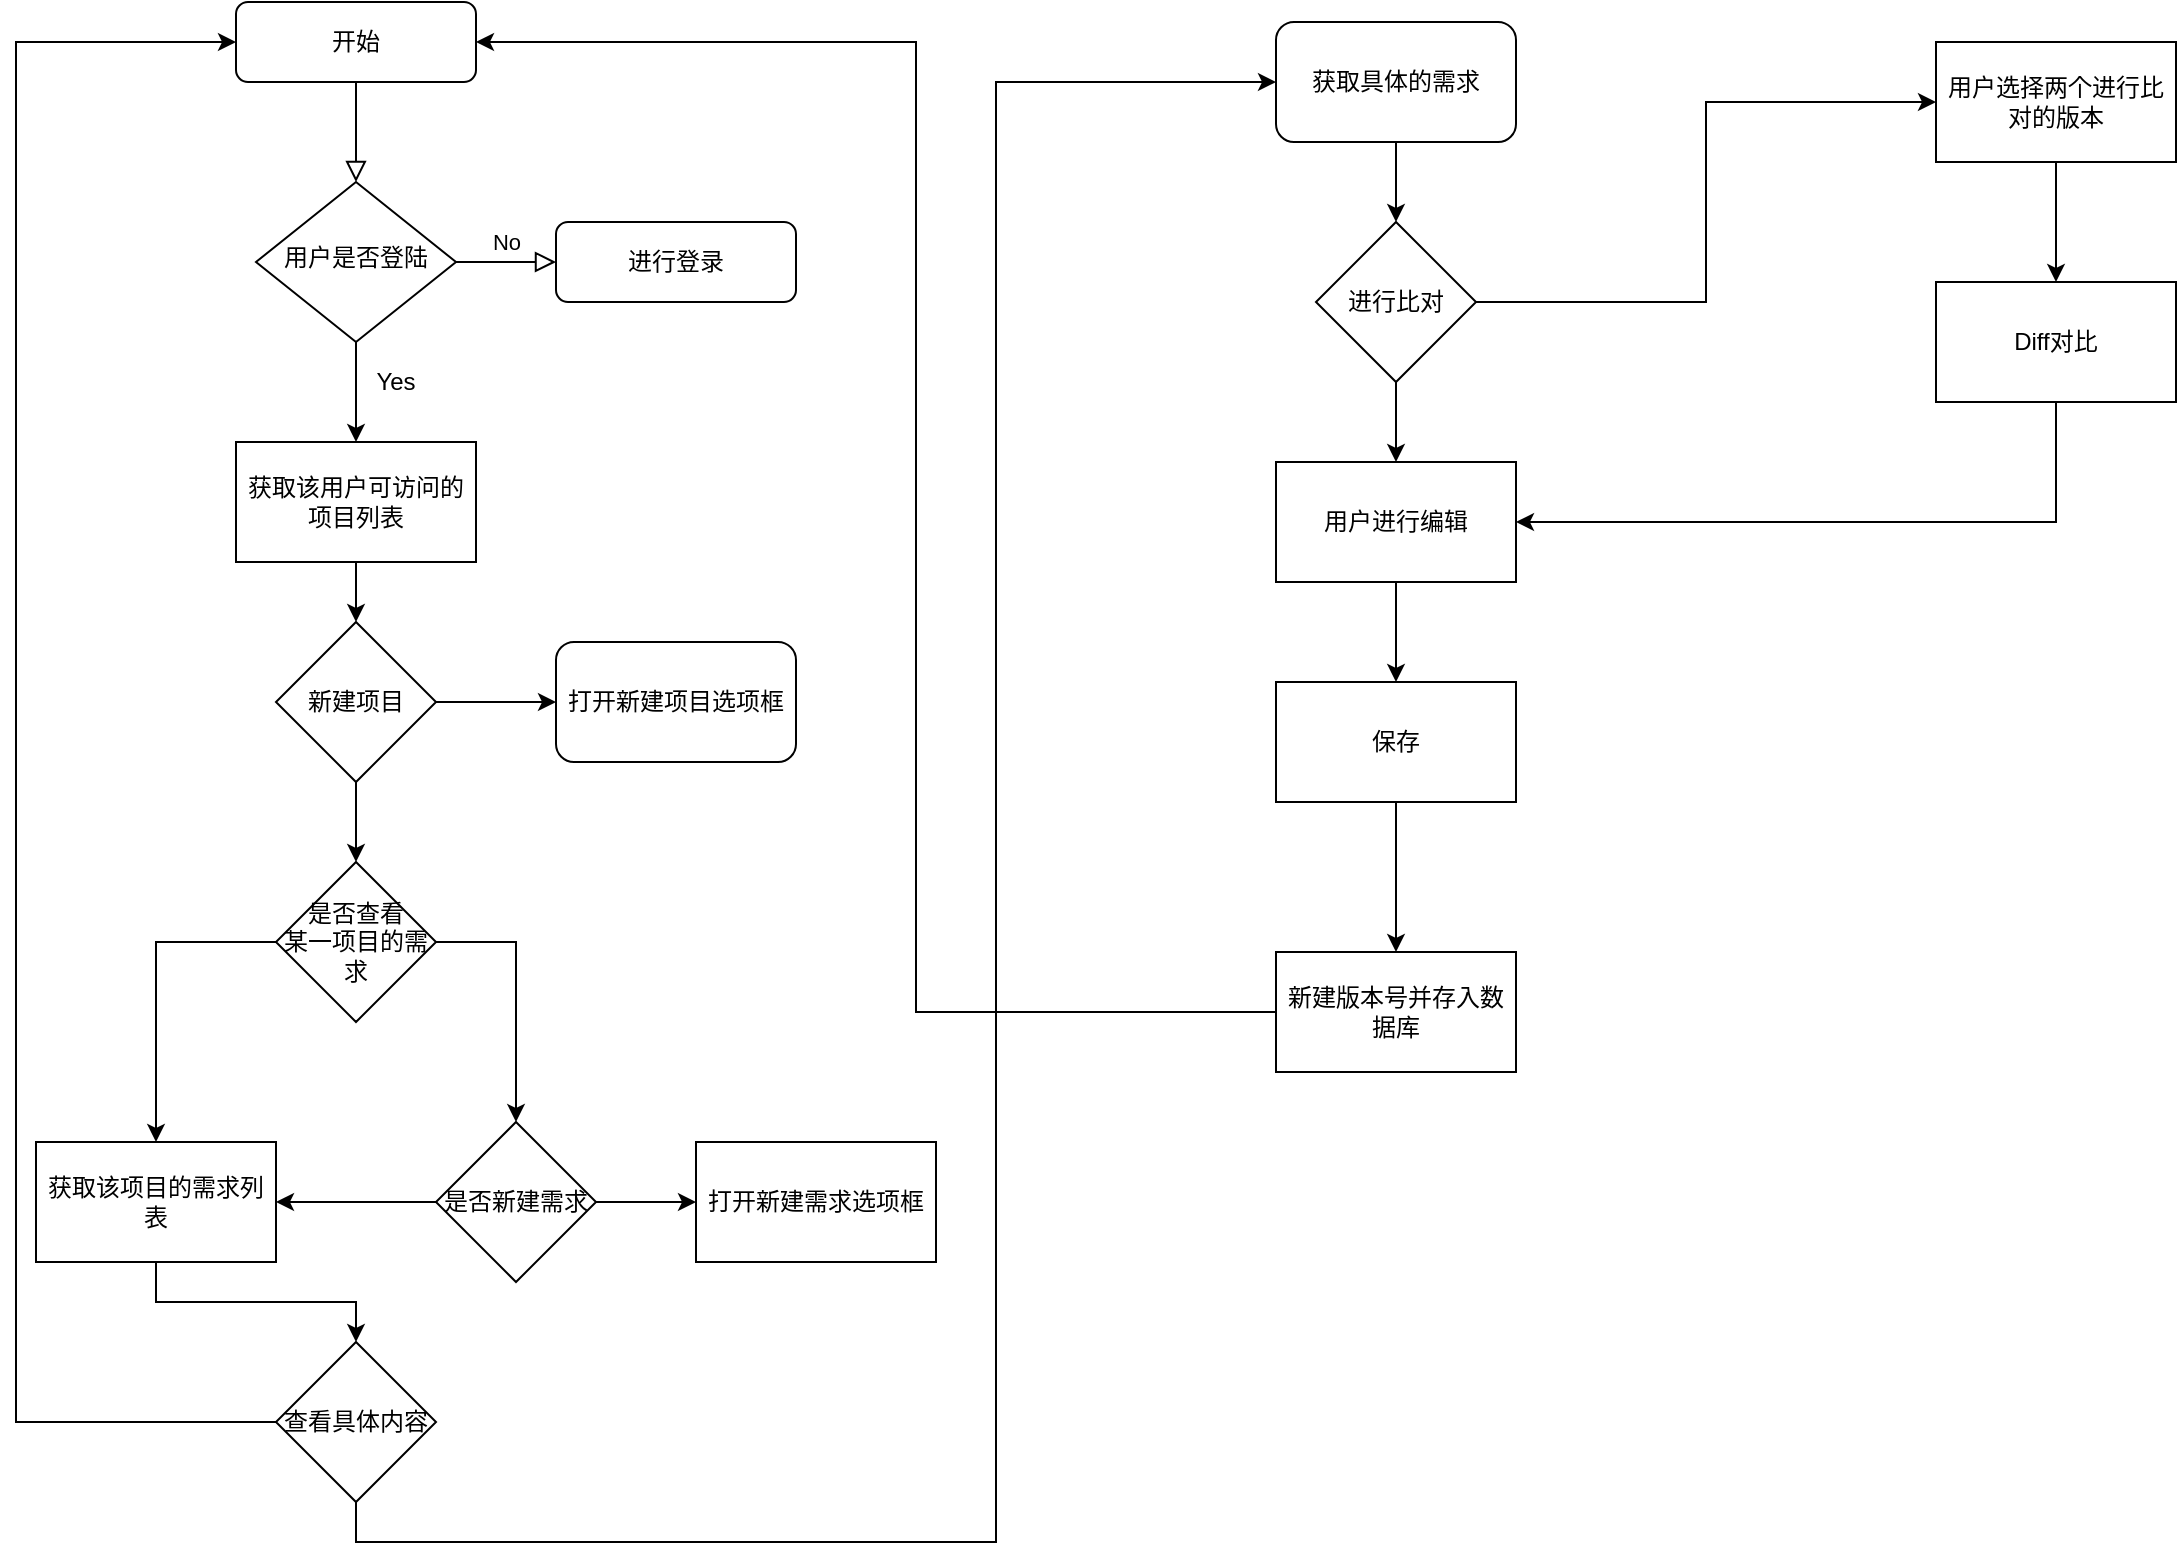 <mxfile version="13.9.9" type="device"><diagram id="C5RBs43oDa-KdzZeNtuy" name="Page-1"><mxGraphModel dx="1458" dy="710" grid="1" gridSize="10" guides="1" tooltips="1" connect="1" arrows="1" fold="1" page="1" pageScale="1" pageWidth="827" pageHeight="1169" math="0" shadow="0"><root><mxCell id="WIyWlLk6GJQsqaUBKTNV-0"/><mxCell id="WIyWlLk6GJQsqaUBKTNV-1" parent="WIyWlLk6GJQsqaUBKTNV-0"/><mxCell id="WIyWlLk6GJQsqaUBKTNV-2" value="" style="rounded=0;html=1;jettySize=auto;orthogonalLoop=1;fontSize=11;endArrow=block;endFill=0;endSize=8;strokeWidth=1;shadow=0;labelBackgroundColor=none;edgeStyle=orthogonalEdgeStyle;" parent="WIyWlLk6GJQsqaUBKTNV-1" source="WIyWlLk6GJQsqaUBKTNV-3" target="WIyWlLk6GJQsqaUBKTNV-6" edge="1"><mxGeometry relative="1" as="geometry"/></mxCell><mxCell id="WIyWlLk6GJQsqaUBKTNV-3" value="开始" style="rounded=1;whiteSpace=wrap;html=1;fontSize=12;glass=0;strokeWidth=1;shadow=0;" parent="WIyWlLk6GJQsqaUBKTNV-1" vertex="1"><mxGeometry x="160" y="80" width="120" height="40" as="geometry"/></mxCell><mxCell id="WIyWlLk6GJQsqaUBKTNV-5" value="No" style="edgeStyle=orthogonalEdgeStyle;rounded=0;html=1;jettySize=auto;orthogonalLoop=1;fontSize=11;endArrow=block;endFill=0;endSize=8;strokeWidth=1;shadow=0;labelBackgroundColor=none;" parent="WIyWlLk6GJQsqaUBKTNV-1" source="WIyWlLk6GJQsqaUBKTNV-6" target="WIyWlLk6GJQsqaUBKTNV-7" edge="1"><mxGeometry y="10" relative="1" as="geometry"><mxPoint as="offset"/></mxGeometry></mxCell><mxCell id="ZEfFBZbcAJO4xfevI0zD-11" value="&lt;br&gt;" style="edgeStyle=orthogonalEdgeStyle;rounded=0;orthogonalLoop=1;jettySize=auto;html=1;exitX=0.5;exitY=1;exitDx=0;exitDy=0;entryX=0.5;entryY=0;entryDx=0;entryDy=0;" edge="1" parent="WIyWlLk6GJQsqaUBKTNV-1" source="WIyWlLk6GJQsqaUBKTNV-6" target="ZEfFBZbcAJO4xfevI0zD-0"><mxGeometry relative="1" as="geometry"/></mxCell><mxCell id="WIyWlLk6GJQsqaUBKTNV-6" value="用户是否登陆" style="rhombus;whiteSpace=wrap;html=1;shadow=0;fontFamily=Helvetica;fontSize=12;align=center;strokeWidth=1;spacing=6;spacingTop=-4;" parent="WIyWlLk6GJQsqaUBKTNV-1" vertex="1"><mxGeometry x="170" y="170" width="100" height="80" as="geometry"/></mxCell><mxCell id="WIyWlLk6GJQsqaUBKTNV-7" value="进行登录" style="rounded=1;whiteSpace=wrap;html=1;fontSize=12;glass=0;strokeWidth=1;shadow=0;" parent="WIyWlLk6GJQsqaUBKTNV-1" vertex="1"><mxGeometry x="320" y="190" width="120" height="40" as="geometry"/></mxCell><mxCell id="ZEfFBZbcAJO4xfevI0zD-10" style="edgeStyle=orthogonalEdgeStyle;rounded=0;orthogonalLoop=1;jettySize=auto;html=1;exitX=0.5;exitY=1;exitDx=0;exitDy=0;entryX=0.5;entryY=0;entryDx=0;entryDy=0;" edge="1" parent="WIyWlLk6GJQsqaUBKTNV-1" source="ZEfFBZbcAJO4xfevI0zD-0" target="ZEfFBZbcAJO4xfevI0zD-4"><mxGeometry relative="1" as="geometry"/></mxCell><mxCell id="ZEfFBZbcAJO4xfevI0zD-0" value="获取该用户可访问的&lt;br&gt;项目列表" style="rounded=0;whiteSpace=wrap;html=1;" vertex="1" parent="WIyWlLk6GJQsqaUBKTNV-1"><mxGeometry x="160" y="300" width="120" height="60" as="geometry"/></mxCell><mxCell id="ZEfFBZbcAJO4xfevI0zD-19" style="edgeStyle=orthogonalEdgeStyle;rounded=0;orthogonalLoop=1;jettySize=auto;html=1;exitX=0.5;exitY=1;exitDx=0;exitDy=0;entryX=0.5;entryY=0;entryDx=0;entryDy=0;" edge="1" parent="WIyWlLk6GJQsqaUBKTNV-1" source="ZEfFBZbcAJO4xfevI0zD-1" target="ZEfFBZbcAJO4xfevI0zD-2"><mxGeometry relative="1" as="geometry"><Array as="points"><mxPoint x="220" y="550"/><mxPoint x="120" y="550"/></Array></mxGeometry></mxCell><mxCell id="ZEfFBZbcAJO4xfevI0zD-21" style="edgeStyle=orthogonalEdgeStyle;rounded=0;orthogonalLoop=1;jettySize=auto;html=1;exitX=1;exitY=0.5;exitDx=0;exitDy=0;entryX=0.5;entryY=0;entryDx=0;entryDy=0;" edge="1" parent="WIyWlLk6GJQsqaUBKTNV-1" source="ZEfFBZbcAJO4xfevI0zD-1" target="ZEfFBZbcAJO4xfevI0zD-6"><mxGeometry relative="1" as="geometry"/></mxCell><mxCell id="ZEfFBZbcAJO4xfevI0zD-1" value="是否查看&lt;br&gt;某一项目的需求" style="rhombus;whiteSpace=wrap;html=1;" vertex="1" parent="WIyWlLk6GJQsqaUBKTNV-1"><mxGeometry x="180" y="510" width="80" height="80" as="geometry"/></mxCell><mxCell id="ZEfFBZbcAJO4xfevI0zD-26" style="edgeStyle=orthogonalEdgeStyle;rounded=0;orthogonalLoop=1;jettySize=auto;html=1;" edge="1" parent="WIyWlLk6GJQsqaUBKTNV-1" source="ZEfFBZbcAJO4xfevI0zD-2" target="ZEfFBZbcAJO4xfevI0zD-3"><mxGeometry relative="1" as="geometry"/></mxCell><mxCell id="ZEfFBZbcAJO4xfevI0zD-2" value="获取该项目的需求列表" style="rounded=0;whiteSpace=wrap;html=1;" vertex="1" parent="WIyWlLk6GJQsqaUBKTNV-1"><mxGeometry x="60" y="650" width="120" height="60" as="geometry"/></mxCell><mxCell id="ZEfFBZbcAJO4xfevI0zD-28" style="edgeStyle=orthogonalEdgeStyle;rounded=0;orthogonalLoop=1;jettySize=auto;html=1;exitX=0;exitY=0.5;exitDx=0;exitDy=0;entryX=0;entryY=0.5;entryDx=0;entryDy=0;" edge="1" parent="WIyWlLk6GJQsqaUBKTNV-1" source="ZEfFBZbcAJO4xfevI0zD-3" target="WIyWlLk6GJQsqaUBKTNV-3"><mxGeometry relative="1" as="geometry"><Array as="points"><mxPoint x="50" y="790"/><mxPoint x="50" y="100"/></Array></mxGeometry></mxCell><mxCell id="ZEfFBZbcAJO4xfevI0zD-29" style="edgeStyle=orthogonalEdgeStyle;rounded=0;orthogonalLoop=1;jettySize=auto;html=1;exitX=0.5;exitY=1;exitDx=0;exitDy=0;entryX=0;entryY=0.5;entryDx=0;entryDy=0;" edge="1" parent="WIyWlLk6GJQsqaUBKTNV-1" source="ZEfFBZbcAJO4xfevI0zD-3" target="ZEfFBZbcAJO4xfevI0zD-8"><mxGeometry relative="1" as="geometry"><Array as="points"><mxPoint x="220" y="850"/><mxPoint x="540" y="850"/><mxPoint x="540" y="120"/></Array></mxGeometry></mxCell><mxCell id="ZEfFBZbcAJO4xfevI0zD-3" value="查看具体内容" style="rhombus;whiteSpace=wrap;html=1;" vertex="1" parent="WIyWlLk6GJQsqaUBKTNV-1"><mxGeometry x="180" y="750" width="80" height="80" as="geometry"/></mxCell><mxCell id="ZEfFBZbcAJO4xfevI0zD-17" style="edgeStyle=orthogonalEdgeStyle;rounded=0;orthogonalLoop=1;jettySize=auto;html=1;exitX=1;exitY=0.5;exitDx=0;exitDy=0;entryX=0;entryY=0.5;entryDx=0;entryDy=0;" edge="1" parent="WIyWlLk6GJQsqaUBKTNV-1" source="ZEfFBZbcAJO4xfevI0zD-4" target="ZEfFBZbcAJO4xfevI0zD-5"><mxGeometry relative="1" as="geometry"/></mxCell><mxCell id="ZEfFBZbcAJO4xfevI0zD-18" style="edgeStyle=orthogonalEdgeStyle;rounded=0;orthogonalLoop=1;jettySize=auto;html=1;exitX=0.5;exitY=1;exitDx=0;exitDy=0;entryX=0.5;entryY=0;entryDx=0;entryDy=0;" edge="1" parent="WIyWlLk6GJQsqaUBKTNV-1" source="ZEfFBZbcAJO4xfevI0zD-4" target="ZEfFBZbcAJO4xfevI0zD-1"><mxGeometry relative="1" as="geometry"/></mxCell><mxCell id="ZEfFBZbcAJO4xfevI0zD-4" value="新建项目" style="rhombus;whiteSpace=wrap;html=1;" vertex="1" parent="WIyWlLk6GJQsqaUBKTNV-1"><mxGeometry x="180" y="390" width="80" height="80" as="geometry"/></mxCell><mxCell id="ZEfFBZbcAJO4xfevI0zD-5" value="打开新建项目选项框" style="rounded=1;whiteSpace=wrap;html=1;" vertex="1" parent="WIyWlLk6GJQsqaUBKTNV-1"><mxGeometry x="320" y="400" width="120" height="60" as="geometry"/></mxCell><mxCell id="ZEfFBZbcAJO4xfevI0zD-22" style="edgeStyle=orthogonalEdgeStyle;rounded=0;orthogonalLoop=1;jettySize=auto;html=1;entryX=0;entryY=0.5;entryDx=0;entryDy=0;" edge="1" parent="WIyWlLk6GJQsqaUBKTNV-1" source="ZEfFBZbcAJO4xfevI0zD-6" target="ZEfFBZbcAJO4xfevI0zD-7"><mxGeometry relative="1" as="geometry"/></mxCell><mxCell id="ZEfFBZbcAJO4xfevI0zD-25" style="edgeStyle=orthogonalEdgeStyle;rounded=0;orthogonalLoop=1;jettySize=auto;html=1;" edge="1" parent="WIyWlLk6GJQsqaUBKTNV-1" source="ZEfFBZbcAJO4xfevI0zD-6" target="ZEfFBZbcAJO4xfevI0zD-2"><mxGeometry relative="1" as="geometry"/></mxCell><mxCell id="ZEfFBZbcAJO4xfevI0zD-6" value="是否新建需求" style="rhombus;whiteSpace=wrap;html=1;" vertex="1" parent="WIyWlLk6GJQsqaUBKTNV-1"><mxGeometry x="260" y="640" width="80" height="80" as="geometry"/></mxCell><mxCell id="ZEfFBZbcAJO4xfevI0zD-7" value="打开新建需求选项框" style="rounded=0;whiteSpace=wrap;html=1;" vertex="1" parent="WIyWlLk6GJQsqaUBKTNV-1"><mxGeometry x="390" y="650" width="120" height="60" as="geometry"/></mxCell><mxCell id="ZEfFBZbcAJO4xfevI0zD-35" style="edgeStyle=orthogonalEdgeStyle;rounded=0;orthogonalLoop=1;jettySize=auto;html=1;exitX=0.5;exitY=1;exitDx=0;exitDy=0;entryX=0.5;entryY=0;entryDx=0;entryDy=0;" edge="1" parent="WIyWlLk6GJQsqaUBKTNV-1" source="ZEfFBZbcAJO4xfevI0zD-8" target="ZEfFBZbcAJO4xfevI0zD-30"><mxGeometry relative="1" as="geometry"/></mxCell><mxCell id="ZEfFBZbcAJO4xfevI0zD-8" value="获取具体的需求" style="rounded=1;whiteSpace=wrap;html=1;" vertex="1" parent="WIyWlLk6GJQsqaUBKTNV-1"><mxGeometry x="680" y="90" width="120" height="60" as="geometry"/></mxCell><mxCell id="ZEfFBZbcAJO4xfevI0zD-14" value="Yes&lt;br&gt;" style="text;html=1;strokeColor=none;fillColor=none;align=center;verticalAlign=middle;whiteSpace=wrap;rounded=0;" vertex="1" parent="WIyWlLk6GJQsqaUBKTNV-1"><mxGeometry x="220" y="260" width="40" height="20" as="geometry"/></mxCell><mxCell id="ZEfFBZbcAJO4xfevI0zD-34" style="edgeStyle=orthogonalEdgeStyle;rounded=0;orthogonalLoop=1;jettySize=auto;html=1;entryX=0;entryY=0.5;entryDx=0;entryDy=0;" edge="1" parent="WIyWlLk6GJQsqaUBKTNV-1" source="ZEfFBZbcAJO4xfevI0zD-30" target="ZEfFBZbcAJO4xfevI0zD-32"><mxGeometry relative="1" as="geometry"/></mxCell><mxCell id="ZEfFBZbcAJO4xfevI0zD-36" style="edgeStyle=orthogonalEdgeStyle;rounded=0;orthogonalLoop=1;jettySize=auto;html=1;exitX=0.5;exitY=1;exitDx=0;exitDy=0;entryX=0.5;entryY=0;entryDx=0;entryDy=0;" edge="1" parent="WIyWlLk6GJQsqaUBKTNV-1" source="ZEfFBZbcAJO4xfevI0zD-30" target="ZEfFBZbcAJO4xfevI0zD-31"><mxGeometry relative="1" as="geometry"/></mxCell><mxCell id="ZEfFBZbcAJO4xfevI0zD-30" value="进行比对" style="rhombus;whiteSpace=wrap;html=1;" vertex="1" parent="WIyWlLk6GJQsqaUBKTNV-1"><mxGeometry x="700" y="190" width="80" height="80" as="geometry"/></mxCell><mxCell id="ZEfFBZbcAJO4xfevI0zD-42" style="edgeStyle=orthogonalEdgeStyle;rounded=0;orthogonalLoop=1;jettySize=auto;html=1;entryX=0.5;entryY=0;entryDx=0;entryDy=0;" edge="1" parent="WIyWlLk6GJQsqaUBKTNV-1" source="ZEfFBZbcAJO4xfevI0zD-31" target="ZEfFBZbcAJO4xfevI0zD-39"><mxGeometry relative="1" as="geometry"/></mxCell><mxCell id="ZEfFBZbcAJO4xfevI0zD-31" value="用户进行编辑" style="rounded=0;whiteSpace=wrap;html=1;" vertex="1" parent="WIyWlLk6GJQsqaUBKTNV-1"><mxGeometry x="680" y="310" width="120" height="60" as="geometry"/></mxCell><mxCell id="ZEfFBZbcAJO4xfevI0zD-37" style="edgeStyle=orthogonalEdgeStyle;rounded=0;orthogonalLoop=1;jettySize=auto;html=1;entryX=0.5;entryY=0;entryDx=0;entryDy=0;" edge="1" parent="WIyWlLk6GJQsqaUBKTNV-1" source="ZEfFBZbcAJO4xfevI0zD-32" target="ZEfFBZbcAJO4xfevI0zD-33"><mxGeometry relative="1" as="geometry"/></mxCell><mxCell id="ZEfFBZbcAJO4xfevI0zD-32" value="用户选择两个进行比对的版本" style="rounded=0;whiteSpace=wrap;html=1;" vertex="1" parent="WIyWlLk6GJQsqaUBKTNV-1"><mxGeometry x="1010" y="100" width="120" height="60" as="geometry"/></mxCell><mxCell id="ZEfFBZbcAJO4xfevI0zD-38" style="edgeStyle=orthogonalEdgeStyle;rounded=0;orthogonalLoop=1;jettySize=auto;html=1;entryX=1;entryY=0.5;entryDx=0;entryDy=0;" edge="1" parent="WIyWlLk6GJQsqaUBKTNV-1" source="ZEfFBZbcAJO4xfevI0zD-33" target="ZEfFBZbcAJO4xfevI0zD-31"><mxGeometry relative="1" as="geometry"><Array as="points"><mxPoint x="1070" y="340"/></Array></mxGeometry></mxCell><mxCell id="ZEfFBZbcAJO4xfevI0zD-33" value="Diff对比" style="rounded=0;whiteSpace=wrap;html=1;" vertex="1" parent="WIyWlLk6GJQsqaUBKTNV-1"><mxGeometry x="1010" y="220" width="120" height="60" as="geometry"/></mxCell><mxCell id="ZEfFBZbcAJO4xfevI0zD-41" style="edgeStyle=orthogonalEdgeStyle;rounded=0;orthogonalLoop=1;jettySize=auto;html=1;" edge="1" parent="WIyWlLk6GJQsqaUBKTNV-1" source="ZEfFBZbcAJO4xfevI0zD-39" target="ZEfFBZbcAJO4xfevI0zD-40"><mxGeometry relative="1" as="geometry"/></mxCell><mxCell id="ZEfFBZbcAJO4xfevI0zD-39" value="保存" style="rounded=0;whiteSpace=wrap;html=1;" vertex="1" parent="WIyWlLk6GJQsqaUBKTNV-1"><mxGeometry x="680" y="420" width="120" height="60" as="geometry"/></mxCell><mxCell id="ZEfFBZbcAJO4xfevI0zD-43" style="edgeStyle=orthogonalEdgeStyle;rounded=0;orthogonalLoop=1;jettySize=auto;html=1;entryX=1;entryY=0.5;entryDx=0;entryDy=0;" edge="1" parent="WIyWlLk6GJQsqaUBKTNV-1" source="ZEfFBZbcAJO4xfevI0zD-40" target="WIyWlLk6GJQsqaUBKTNV-3"><mxGeometry relative="1" as="geometry"><Array as="points"><mxPoint x="500" y="585"/><mxPoint x="500" y="100"/></Array></mxGeometry></mxCell><mxCell id="ZEfFBZbcAJO4xfevI0zD-40" value="新建版本号并存入数据库" style="rounded=0;whiteSpace=wrap;html=1;" vertex="1" parent="WIyWlLk6GJQsqaUBKTNV-1"><mxGeometry x="680" y="555" width="120" height="60" as="geometry"/></mxCell></root></mxGraphModel></diagram></mxfile>